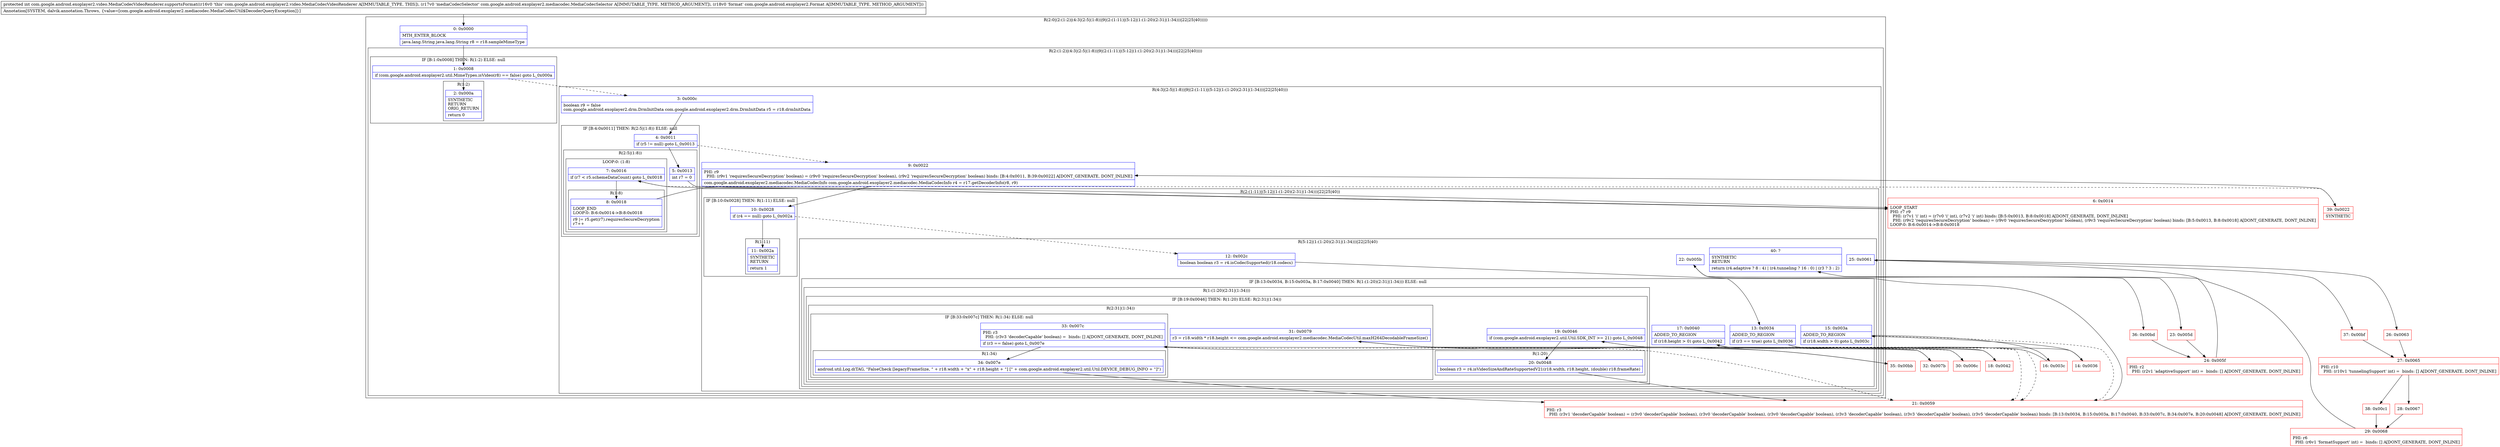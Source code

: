 digraph "CFG forcom.google.android.exoplayer2.video.MediaCodecVideoRenderer.supportsFormat(Lcom\/google\/android\/exoplayer2\/mediacodec\/MediaCodecSelector;Lcom\/google\/android\/exoplayer2\/Format;)I" {
subgraph cluster_Region_1331864120 {
label = "R(2:0|(2:(1:2)|(4:3|(2:5|(1:8))|9|(2:(1:11)|(5:12|(1:(1:20)(2:31|(1:34)))|22|25|40)))))";
node [shape=record,color=blue];
Node_0 [shape=record,label="{0\:\ 0x0000|MTH_ENTER_BLOCK\l|java.lang.String java.lang.String r8 = r18.sampleMimeType\l}"];
subgraph cluster_Region_1348126420 {
label = "R(2:(1:2)|(4:3|(2:5|(1:8))|9|(2:(1:11)|(5:12|(1:(1:20)(2:31|(1:34)))|22|25|40))))";
node [shape=record,color=blue];
subgraph cluster_IfRegion_1770975083 {
label = "IF [B:1:0x0008] THEN: R(1:2) ELSE: null";
node [shape=record,color=blue];
Node_1 [shape=record,label="{1\:\ 0x0008|if (com.google.android.exoplayer2.util.MimeTypes.isVideo(r8) == false) goto L_0x000a\l}"];
subgraph cluster_Region_830297540 {
label = "R(1:2)";
node [shape=record,color=blue];
Node_2 [shape=record,label="{2\:\ 0x000a|SYNTHETIC\lRETURN\lORIG_RETURN\l|return 0\l}"];
}
}
subgraph cluster_Region_837025607 {
label = "R(4:3|(2:5|(1:8))|9|(2:(1:11)|(5:12|(1:(1:20)(2:31|(1:34)))|22|25|40)))";
node [shape=record,color=blue];
Node_3 [shape=record,label="{3\:\ 0x000c|boolean r9 = false\lcom.google.android.exoplayer2.drm.DrmInitData com.google.android.exoplayer2.drm.DrmInitData r5 = r18.drmInitData\l}"];
subgraph cluster_IfRegion_1520660461 {
label = "IF [B:4:0x0011] THEN: R(2:5|(1:8)) ELSE: null";
node [shape=record,color=blue];
Node_4 [shape=record,label="{4\:\ 0x0011|if (r5 != null) goto L_0x0013\l}"];
subgraph cluster_Region_1192082141 {
label = "R(2:5|(1:8))";
node [shape=record,color=blue];
Node_5 [shape=record,label="{5\:\ 0x0013|int r7 = 0\l}"];
subgraph cluster_LoopRegion_1145583205 {
label = "LOOP:0: (1:8)";
node [shape=record,color=blue];
Node_7 [shape=record,label="{7\:\ 0x0016|if (r7 \< r5.schemeDataCount) goto L_0x0018\l}"];
subgraph cluster_Region_687798 {
label = "R(1:8)";
node [shape=record,color=blue];
Node_8 [shape=record,label="{8\:\ 0x0018|LOOP_END\lLOOP:0: B:6:0x0014\-\>B:8:0x0018\l|r9 \|= r5.get(r7).requiresSecureDecryption\lr7++\l}"];
}
}
}
}
Node_9 [shape=record,label="{9\:\ 0x0022|PHI: r9 \l  PHI: (r9v1 'requiresSecureDecryption' boolean) = (r9v0 'requiresSecureDecryption' boolean), (r9v2 'requiresSecureDecryption' boolean) binds: [B:4:0x0011, B:39:0x0022] A[DONT_GENERATE, DONT_INLINE]\l|com.google.android.exoplayer2.mediacodec.MediaCodecInfo com.google.android.exoplayer2.mediacodec.MediaCodecInfo r4 = r17.getDecoderInfo(r8, r9)\l}"];
subgraph cluster_Region_301043835 {
label = "R(2:(1:11)|(5:12|(1:(1:20)(2:31|(1:34)))|22|25|40))";
node [shape=record,color=blue];
subgraph cluster_IfRegion_1786769516 {
label = "IF [B:10:0x0028] THEN: R(1:11) ELSE: null";
node [shape=record,color=blue];
Node_10 [shape=record,label="{10\:\ 0x0028|if (r4 == null) goto L_0x002a\l}"];
subgraph cluster_Region_481901425 {
label = "R(1:11)";
node [shape=record,color=blue];
Node_11 [shape=record,label="{11\:\ 0x002a|SYNTHETIC\lRETURN\l|return 1\l}"];
}
}
subgraph cluster_Region_970185819 {
label = "R(5:12|(1:(1:20)(2:31|(1:34)))|22|25|40)";
node [shape=record,color=blue];
Node_12 [shape=record,label="{12\:\ 0x002c|boolean boolean r3 = r4.isCodecSupported(r18.codecs)\l}"];
subgraph cluster_IfRegion_1750698403 {
label = "IF [B:13:0x0034, B:15:0x003a, B:17:0x0040] THEN: R(1:(1:20)(2:31|(1:34))) ELSE: null";
node [shape=record,color=blue];
Node_13 [shape=record,label="{13\:\ 0x0034|ADDED_TO_REGION\l|if (r3 == true) goto L_0x0036\l}"];
Node_15 [shape=record,label="{15\:\ 0x003a|ADDED_TO_REGION\l|if (r18.width \> 0) goto L_0x003c\l}"];
Node_17 [shape=record,label="{17\:\ 0x0040|ADDED_TO_REGION\l|if (r18.height \> 0) goto L_0x0042\l}"];
subgraph cluster_Region_450044500 {
label = "R(1:(1:20)(2:31|(1:34)))";
node [shape=record,color=blue];
subgraph cluster_IfRegion_1104910271 {
label = "IF [B:19:0x0046] THEN: R(1:20) ELSE: R(2:31|(1:34))";
node [shape=record,color=blue];
Node_19 [shape=record,label="{19\:\ 0x0046|if (com.google.android.exoplayer2.util.Util.SDK_INT \>= 21) goto L_0x0048\l}"];
subgraph cluster_Region_2026770571 {
label = "R(1:20)";
node [shape=record,color=blue];
Node_20 [shape=record,label="{20\:\ 0x0048|boolean r3 = r4.isVideoSizeAndRateSupportedV21(r18.width, r18.height, (double) r18.frameRate)\l}"];
}
subgraph cluster_Region_2108750569 {
label = "R(2:31|(1:34))";
node [shape=record,color=blue];
Node_31 [shape=record,label="{31\:\ 0x0079|r3 = r18.width * r18.height \<= com.google.android.exoplayer2.mediacodec.MediaCodecUtil.maxH264DecodableFrameSize()\l}"];
subgraph cluster_IfRegion_1330618871 {
label = "IF [B:33:0x007c] THEN: R(1:34) ELSE: null";
node [shape=record,color=blue];
Node_33 [shape=record,label="{33\:\ 0x007c|PHI: r3 \l  PHI: (r3v3 'decoderCapable' boolean) =  binds: [] A[DONT_GENERATE, DONT_INLINE]\l|if (r3 == false) goto L_0x007e\l}"];
subgraph cluster_Region_1546954167 {
label = "R(1:34)";
node [shape=record,color=blue];
Node_34 [shape=record,label="{34\:\ 0x007e|android.util.Log.d(TAG, \"FalseCheck [legacyFrameSize, \" + r18.width + \"x\" + r18.height + \"] [\" + com.google.android.exoplayer2.util.Util.DEVICE_DEBUG_INFO + \"]\")\l}"];
}
}
}
}
}
}
Node_22 [shape=record,label="{22\:\ 0x005b}"];
Node_25 [shape=record,label="{25\:\ 0x0061}"];
Node_40 [shape=record,label="{40\:\ ?|SYNTHETIC\lRETURN\l|return (r4.adaptive ? 8 : 4) \| (r4.tunneling ? 16 : 0) \| (r3 ? 3 : 2)\l}"];
}
}
}
}
}
Node_6 [shape=record,color=red,label="{6\:\ 0x0014|LOOP_START\lPHI: r7 r9 \l  PHI: (r7v1 'i' int) = (r7v0 'i' int), (r7v2 'i' int) binds: [B:5:0x0013, B:8:0x0018] A[DONT_GENERATE, DONT_INLINE]\l  PHI: (r9v2 'requiresSecureDecryption' boolean) = (r9v0 'requiresSecureDecryption' boolean), (r9v3 'requiresSecureDecryption' boolean) binds: [B:5:0x0013, B:8:0x0018] A[DONT_GENERATE, DONT_INLINE]\lLOOP:0: B:6:0x0014\-\>B:8:0x0018\l}"];
Node_14 [shape=record,color=red,label="{14\:\ 0x0036}"];
Node_16 [shape=record,color=red,label="{16\:\ 0x003c}"];
Node_18 [shape=record,color=red,label="{18\:\ 0x0042}"];
Node_21 [shape=record,color=red,label="{21\:\ 0x0059|PHI: r3 \l  PHI: (r3v1 'decoderCapable' boolean) = (r3v0 'decoderCapable' boolean), (r3v0 'decoderCapable' boolean), (r3v0 'decoderCapable' boolean), (r3v3 'decoderCapable' boolean), (r3v3 'decoderCapable' boolean), (r3v5 'decoderCapable' boolean) binds: [B:13:0x0034, B:15:0x003a, B:17:0x0040, B:33:0x007c, B:34:0x007e, B:20:0x0048] A[DONT_GENERATE, DONT_INLINE]\l}"];
Node_23 [shape=record,color=red,label="{23\:\ 0x005d}"];
Node_24 [shape=record,color=red,label="{24\:\ 0x005f|PHI: r2 \l  PHI: (r2v1 'adaptiveSupport' int) =  binds: [] A[DONT_GENERATE, DONT_INLINE]\l}"];
Node_26 [shape=record,color=red,label="{26\:\ 0x0063}"];
Node_27 [shape=record,color=red,label="{27\:\ 0x0065|PHI: r10 \l  PHI: (r10v1 'tunnelingSupport' int) =  binds: [] A[DONT_GENERATE, DONT_INLINE]\l}"];
Node_28 [shape=record,color=red,label="{28\:\ 0x0067}"];
Node_29 [shape=record,color=red,label="{29\:\ 0x0068|PHI: r6 \l  PHI: (r6v1 'formatSupport' int) =  binds: [] A[DONT_GENERATE, DONT_INLINE]\l}"];
Node_30 [shape=record,color=red,label="{30\:\ 0x006c}"];
Node_32 [shape=record,color=red,label="{32\:\ 0x007b}"];
Node_35 [shape=record,color=red,label="{35\:\ 0x00bb}"];
Node_36 [shape=record,color=red,label="{36\:\ 0x00bd}"];
Node_37 [shape=record,color=red,label="{37\:\ 0x00bf}"];
Node_38 [shape=record,color=red,label="{38\:\ 0x00c1}"];
Node_39 [shape=record,color=red,label="{39\:\ 0x0022|SYNTHETIC\l}"];
MethodNode[shape=record,label="{protected int com.google.android.exoplayer2.video.MediaCodecVideoRenderer.supportsFormat((r16v0 'this' com.google.android.exoplayer2.video.MediaCodecVideoRenderer A[IMMUTABLE_TYPE, THIS]), (r17v0 'mediaCodecSelector' com.google.android.exoplayer2.mediacodec.MediaCodecSelector A[IMMUTABLE_TYPE, METHOD_ARGUMENT]), (r18v0 'format' com.google.android.exoplayer2.Format A[IMMUTABLE_TYPE, METHOD_ARGUMENT]))  | Annotation[SYSTEM, dalvik.annotation.Throws, \{value=[com.google.android.exoplayer2.mediacodec.MediaCodecUtil$DecoderQueryException]\}]\l}"];
MethodNode -> Node_0;
Node_0 -> Node_1;
Node_1 -> Node_2;
Node_1 -> Node_3[style=dashed];
Node_3 -> Node_4;
Node_4 -> Node_5;
Node_4 -> Node_9[style=dashed];
Node_5 -> Node_6;
Node_7 -> Node_8;
Node_7 -> Node_39[style=dashed];
Node_8 -> Node_6;
Node_9 -> Node_10;
Node_10 -> Node_11;
Node_10 -> Node_12[style=dashed];
Node_12 -> Node_13;
Node_13 -> Node_14;
Node_13 -> Node_21[style=dashed];
Node_15 -> Node_16;
Node_15 -> Node_21[style=dashed];
Node_17 -> Node_18;
Node_17 -> Node_21[style=dashed];
Node_19 -> Node_20;
Node_19 -> Node_30[style=dashed];
Node_20 -> Node_21;
Node_31 -> Node_32;
Node_31 -> Node_35;
Node_33 -> Node_21[style=dashed];
Node_33 -> Node_34;
Node_34 -> Node_21;
Node_22 -> Node_23;
Node_22 -> Node_36;
Node_25 -> Node_26;
Node_25 -> Node_37;
Node_6 -> Node_7;
Node_14 -> Node_15;
Node_16 -> Node_17;
Node_18 -> Node_19;
Node_21 -> Node_22;
Node_23 -> Node_24;
Node_24 -> Node_25;
Node_26 -> Node_27;
Node_27 -> Node_28;
Node_27 -> Node_38;
Node_28 -> Node_29;
Node_29 -> Node_40;
Node_30 -> Node_31;
Node_32 -> Node_33;
Node_35 -> Node_33;
Node_36 -> Node_24;
Node_37 -> Node_27;
Node_38 -> Node_29;
Node_39 -> Node_9;
}


